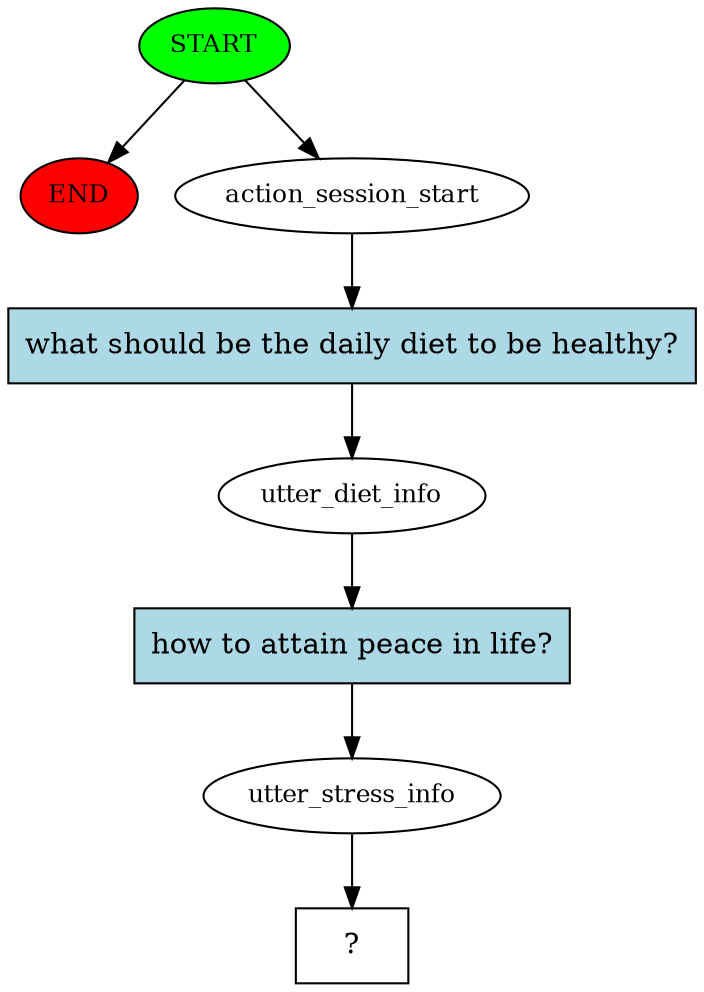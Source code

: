 digraph  {
0 [class="start active", fillcolor=green, fontsize=12, label=START, style=filled];
"-1" [class=end, fillcolor=red, fontsize=12, label=END, style=filled];
1 [class=active, fontsize=12, label=action_session_start];
2 [class=active, fontsize=12, label=utter_diet_info];
3 [class=active, fontsize=12, label=utter_stress_info];
4 [class="intent dashed active", label="  ?  ", shape=rect];
5 [class="intent active", fillcolor=lightblue, label="what should be the daily diet to be healthy?", shape=rect, style=filled];
6 [class="intent active", fillcolor=lightblue, label="how to attain peace in life?", shape=rect, style=filled];
0 -> "-1"  [class="", key=NONE, label=""];
0 -> 1  [class=active, key=NONE, label=""];
1 -> 5  [class=active, key=0];
2 -> 6  [class=active, key=0];
3 -> 4  [class=active, key=NONE, label=""];
5 -> 2  [class=active, key=0];
6 -> 3  [class=active, key=0];
}
